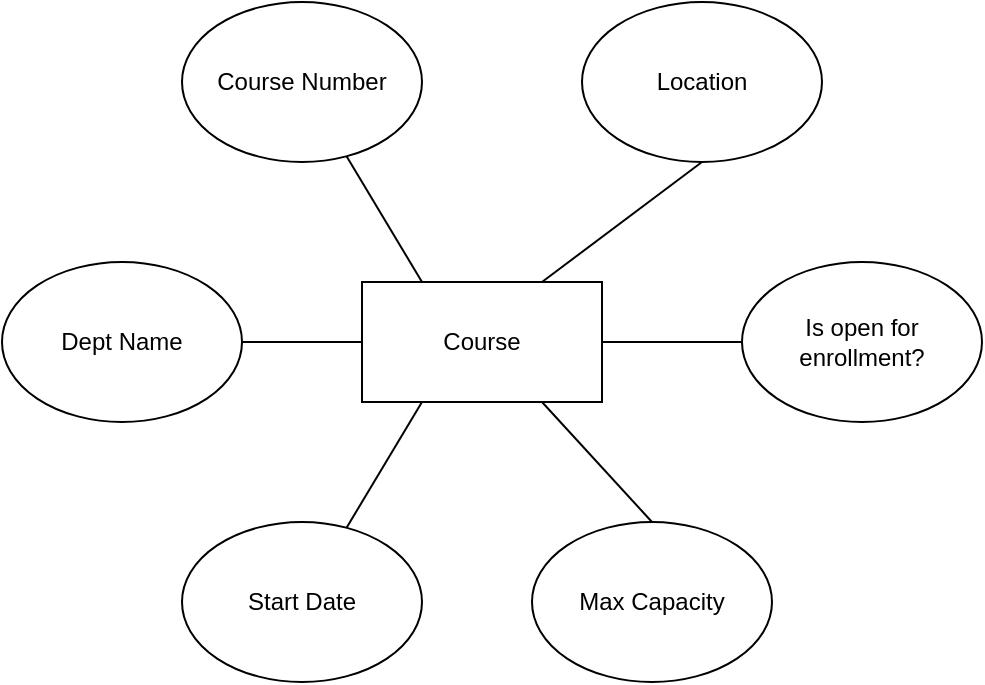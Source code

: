 <mxfile>
    <diagram id="6AuChHOFqXP2p6J5btls" name="Page-1">
        <mxGraphModel dx="383" dy="416" grid="1" gridSize="10" guides="1" tooltips="1" connect="1" arrows="1" fold="1" page="1" pageScale="1" pageWidth="850" pageHeight="1100" math="0" shadow="0">
            <root>
                <mxCell id="0"/>
                <mxCell id="1" parent="0"/>
                <mxCell id="2" value="Course" style="rounded=0;whiteSpace=wrap;html=1;" vertex="1" parent="1">
                    <mxGeometry x="220" y="280" width="120" height="60" as="geometry"/>
                </mxCell>
                <mxCell id="11" value="" style="edgeStyle=none;html=1;startArrow=none;startFill=0;endArrow=none;endFill=0;strokeColor=default;" edge="1" parent="1" source="3" target="2">
                    <mxGeometry relative="1" as="geometry"/>
                </mxCell>
                <mxCell id="3" value="Dept Name" style="ellipse;whiteSpace=wrap;html=1;" vertex="1" parent="1">
                    <mxGeometry x="40" y="270" width="120" height="80" as="geometry"/>
                </mxCell>
                <mxCell id="9" style="edgeStyle=none;html=1;entryX=0.25;entryY=1;entryDx=0;entryDy=0;endArrow=none;endFill=0;" edge="1" parent="1" source="4" target="2">
                    <mxGeometry relative="1" as="geometry"/>
                </mxCell>
                <mxCell id="4" value="Start Date" style="ellipse;whiteSpace=wrap;html=1;" vertex="1" parent="1">
                    <mxGeometry x="130" y="400" width="120" height="80" as="geometry"/>
                </mxCell>
                <mxCell id="10" style="edgeStyle=none;html=1;exitX=0.5;exitY=0;exitDx=0;exitDy=0;entryX=0.75;entryY=1;entryDx=0;entryDy=0;startArrow=none;startFill=0;strokeColor=default;endArrow=none;endFill=0;" edge="1" parent="1" source="5" target="2">
                    <mxGeometry relative="1" as="geometry"/>
                </mxCell>
                <mxCell id="5" value="Max Capacity" style="ellipse;whiteSpace=wrap;html=1;" vertex="1" parent="1">
                    <mxGeometry x="305" y="400" width="120" height="80" as="geometry"/>
                </mxCell>
                <mxCell id="15" style="edgeStyle=none;html=1;exitX=0;exitY=0.5;exitDx=0;exitDy=0;entryX=1;entryY=0.5;entryDx=0;entryDy=0;startArrow=none;startFill=0;endArrow=none;endFill=0;strokeColor=default;" edge="1" parent="1" source="6" target="2">
                    <mxGeometry relative="1" as="geometry"/>
                </mxCell>
                <mxCell id="6" value="Is open for enrollment?" style="ellipse;whiteSpace=wrap;html=1;" vertex="1" parent="1">
                    <mxGeometry x="410" y="270" width="120" height="80" as="geometry"/>
                </mxCell>
                <mxCell id="13" style="edgeStyle=none;html=1;entryX=0.25;entryY=0;entryDx=0;entryDy=0;startArrow=none;startFill=0;endArrow=none;endFill=0;strokeColor=default;" edge="1" parent="1" source="7" target="2">
                    <mxGeometry relative="1" as="geometry"/>
                </mxCell>
                <mxCell id="7" value="Course Number" style="ellipse;whiteSpace=wrap;html=1;" vertex="1" parent="1">
                    <mxGeometry x="130" y="140" width="120" height="80" as="geometry"/>
                </mxCell>
                <mxCell id="14" style="edgeStyle=none;html=1;exitX=0.5;exitY=1;exitDx=0;exitDy=0;entryX=0.75;entryY=0;entryDx=0;entryDy=0;startArrow=none;startFill=0;endArrow=none;endFill=0;strokeColor=default;" edge="1" parent="1" source="8" target="2">
                    <mxGeometry relative="1" as="geometry"/>
                </mxCell>
                <mxCell id="8" value="Location" style="ellipse;whiteSpace=wrap;html=1;" vertex="1" parent="1">
                    <mxGeometry x="330" y="140" width="120" height="80" as="geometry"/>
                </mxCell>
            </root>
        </mxGraphModel>
    </diagram>
</mxfile>